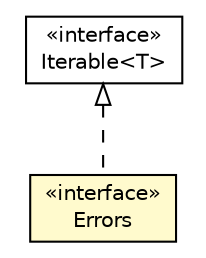 #!/usr/local/bin/dot
#
# Class diagram 
# Generated by UMLGraph version R5_6-24-gf6e263 (http://www.umlgraph.org/)
#

digraph G {
	edge [fontname="Helvetica",fontsize=10,labelfontname="Helvetica",labelfontsize=10];
	node [fontname="Helvetica",fontsize=10,shape=plaintext];
	nodesep=0.25;
	ranksep=0.5;
	// org.qiweb.api.Errors
	c12854 [label=<<table title="org.qiweb.api.Errors" border="0" cellborder="1" cellspacing="0" cellpadding="2" port="p" bgcolor="lemonChiffon" href="./Errors.html">
		<tr><td><table border="0" cellspacing="0" cellpadding="1">
<tr><td align="center" balign="center"> &#171;interface&#187; </td></tr>
<tr><td align="center" balign="center"> Errors </td></tr>
		</table></td></tr>
		</table>>, URL="./Errors.html", fontname="Helvetica", fontcolor="black", fontsize=10.0];
	//org.qiweb.api.Errors implements java.lang.Iterable<T>
	c13020:p -> c12854:p [dir=back,arrowtail=empty,style=dashed];
	// java.lang.Iterable<T>
	c13020 [label=<<table title="java.lang.Iterable" border="0" cellborder="1" cellspacing="0" cellpadding="2" port="p" href="http://docs.oracle.com/javase/8/docs/api/java/lang/Iterable.html">
		<tr><td><table border="0" cellspacing="0" cellpadding="1">
<tr><td align="center" balign="center"> &#171;interface&#187; </td></tr>
<tr><td align="center" balign="center"> Iterable&lt;T&gt; </td></tr>
		</table></td></tr>
		</table>>, URL="http://docs.oracle.com/javase/8/docs/api/java/lang/Iterable.html", fontname="Helvetica", fontcolor="black", fontsize=10.0];
}


